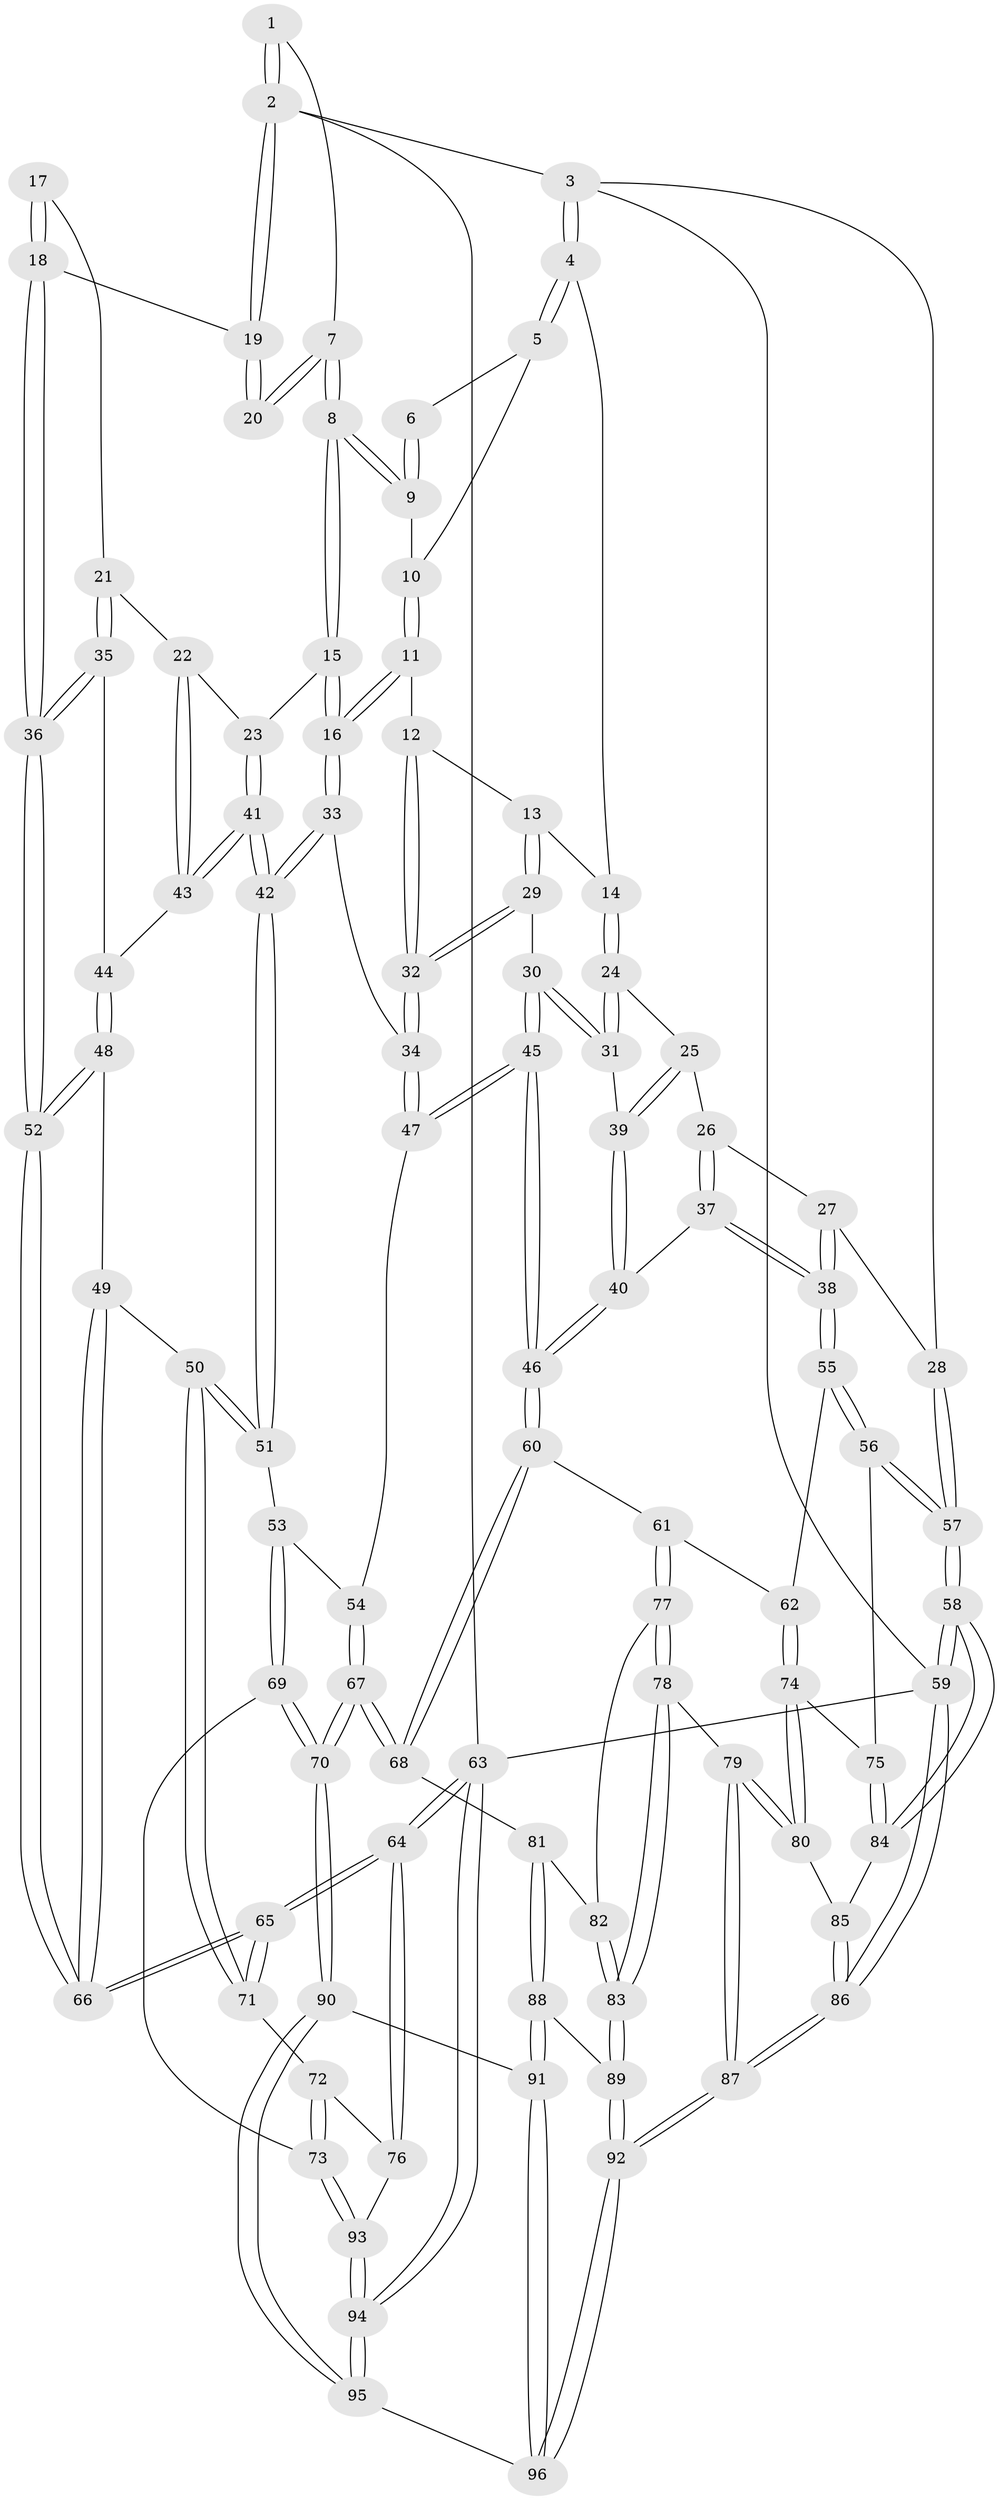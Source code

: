 // Generated by graph-tools (version 1.1) at 2025/38/03/09/25 02:38:41]
// undirected, 96 vertices, 237 edges
graph export_dot {
graph [start="1"]
  node [color=gray90,style=filled];
  1 [pos="+0.8177624471667468+0"];
  2 [pos="+1+0"];
  3 [pos="+0+0"];
  4 [pos="+0.32010723959819054+0"];
  5 [pos="+0.5535552438294074+0"];
  6 [pos="+0.5929708767856287+0"];
  7 [pos="+0.8022123032487846+0.09588981398488616"];
  8 [pos="+0.7690637931573866+0.1305039800398986"];
  9 [pos="+0.6812905381241582+0.07002855574217977"];
  10 [pos="+0.6232187836909537+0.07518738911247008"];
  11 [pos="+0.5609208765907646+0.1553363559053304"];
  12 [pos="+0.5539571002668927+0.15527316895314128"];
  13 [pos="+0.37511412974834246+0.014238750234726656"];
  14 [pos="+0.35087087857524507+0"];
  15 [pos="+0.7531531019796911+0.16859090793197756"];
  16 [pos="+0.6726434176919792+0.19767234358544225"];
  17 [pos="+0.8709364805360539+0.11503149536062404"];
  18 [pos="+1+0.19425441129506865"];
  19 [pos="+1+0"];
  20 [pos="+0.8651678498125788+0.10989745378280728"];
  21 [pos="+0.9308420462858487+0.20594618960159725"];
  22 [pos="+0.8270235056847759+0.23743910947068314"];
  23 [pos="+0.7603583214612335+0.1812406860793468"];
  24 [pos="+0.2583477703018452+0.17439354194203033"];
  25 [pos="+0.22168664875963626+0.20933825615298574"];
  26 [pos="+0.18780472020772165+0.21797134559824088"];
  27 [pos="+0.12477378550255445+0.19378870218141414"];
  28 [pos="+0+0"];
  29 [pos="+0.4040851489433008+0.2512700577858563"];
  30 [pos="+0.3368356322390515+0.2957726502579734"];
  31 [pos="+0.3293686830881882+0.29006549555532635"];
  32 [pos="+0.5028279001012744+0.3174554713213499"];
  33 [pos="+0.636523157980119+0.3280079512659176"];
  34 [pos="+0.5062073454673306+0.32671110536251147"];
  35 [pos="+0.9664322458097109+0.22655825072778316"];
  36 [pos="+1+0.20012573144232101"];
  37 [pos="+0.12133386957247877+0.36372941649905227"];
  38 [pos="+0.07148936219934948+0.3732562565768441"];
  39 [pos="+0.24052932744832728+0.28651639037520166"];
  40 [pos="+0.21006523018538376+0.3791094554502547"];
  41 [pos="+0.7514841402984273+0.35568203400971987"];
  42 [pos="+0.733237750610723+0.43502512620304784"];
  43 [pos="+0.8403093859776624+0.26426852838089737"];
  44 [pos="+0.8862583715835191+0.3171572883382653"];
  45 [pos="+0.31784740141215406+0.4443389061159571"];
  46 [pos="+0.31254999573623105+0.4477611188991812"];
  47 [pos="+0.46705474653933027+0.42475454733997264"];
  48 [pos="+0.8891096170048445+0.3883434245311826"];
  49 [pos="+0.8723452958168157+0.4179240240116207"];
  50 [pos="+0.80576049487595+0.4610181411701038"];
  51 [pos="+0.7384270224427715+0.44783550605179356"];
  52 [pos="+1+0.2665723295225658"];
  53 [pos="+0.7280295750147647+0.4565086097103959"];
  54 [pos="+0.5066167381517476+0.4720844976937568"];
  55 [pos="+0+0.4362836537613208"];
  56 [pos="+0+0.43298918927702185"];
  57 [pos="+0+0.4323157096595811"];
  58 [pos="+0+0.6488382370897485"];
  59 [pos="+0+1"];
  60 [pos="+0.2899418255139745+0.5234519845850903"];
  61 [pos="+0.20608344918631863+0.5916170106175715"];
  62 [pos="+0.15669493788846944+0.5882243354781976"];
  63 [pos="+1+1"];
  64 [pos="+1+1"];
  65 [pos="+1+0.6931359478393281"];
  66 [pos="+1+0.5830822093267753"];
  67 [pos="+0.5185242135802596+0.6757755366656795"];
  68 [pos="+0.4571233151309111+0.6712388382457333"];
  69 [pos="+0.6160550381348726+0.6992528604606443"];
  70 [pos="+0.564392665492205+0.7091751438423779"];
  71 [pos="+0.8660282314182065+0.5902824525682746"];
  72 [pos="+0.8441649427458244+0.6232690753953123"];
  73 [pos="+0.6524562465201907+0.7125888167860188"];
  74 [pos="+0.10160570073731952+0.6909915108647477"];
  75 [pos="+0.05463839340852704+0.6711112940201108"];
  76 [pos="+0.8543691525577731+0.76264302506499"];
  77 [pos="+0.2102572365569172+0.6036809022233659"];
  78 [pos="+0.2252564095495723+0.748705646690424"];
  79 [pos="+0.16192754971901738+0.7743556782363289"];
  80 [pos="+0.08918169424625685+0.7299652043383117"];
  81 [pos="+0.42868506238525855+0.6874602216364863"];
  82 [pos="+0.3243873058087429+0.689700479184219"];
  83 [pos="+0.25927312062875707+0.7730684425879367"];
  84 [pos="+0+0.7001800032292743"];
  85 [pos="+0.08720545401263775+0.730906328706626"];
  86 [pos="+0+1"];
  87 [pos="+0+1"];
  88 [pos="+0.3134601976584861+0.818906043338205"];
  89 [pos="+0.30007451893901815+0.8249231962436893"];
  90 [pos="+0.5430397621606947+0.7906429392156967"];
  91 [pos="+0.476188471438318+0.8482823360744003"];
  92 [pos="+0.21650213883429106+1"];
  93 [pos="+0.7226235586461255+0.7745255663440948"];
  94 [pos="+0.8083233490879269+1"];
  95 [pos="+0.6990415214387375+1"];
  96 [pos="+0.3528978836340823+1"];
  1 -- 2;
  1 -- 2;
  1 -- 7;
  2 -- 3;
  2 -- 19;
  2 -- 19;
  2 -- 63;
  3 -- 4;
  3 -- 4;
  3 -- 28;
  3 -- 59;
  4 -- 5;
  4 -- 5;
  4 -- 14;
  5 -- 6;
  5 -- 10;
  6 -- 9;
  6 -- 9;
  7 -- 8;
  7 -- 8;
  7 -- 20;
  7 -- 20;
  8 -- 9;
  8 -- 9;
  8 -- 15;
  8 -- 15;
  9 -- 10;
  10 -- 11;
  10 -- 11;
  11 -- 12;
  11 -- 16;
  11 -- 16;
  12 -- 13;
  12 -- 32;
  12 -- 32;
  13 -- 14;
  13 -- 29;
  13 -- 29;
  14 -- 24;
  14 -- 24;
  15 -- 16;
  15 -- 16;
  15 -- 23;
  16 -- 33;
  16 -- 33;
  17 -- 18;
  17 -- 18;
  17 -- 21;
  18 -- 19;
  18 -- 36;
  18 -- 36;
  19 -- 20;
  19 -- 20;
  21 -- 22;
  21 -- 35;
  21 -- 35;
  22 -- 23;
  22 -- 43;
  22 -- 43;
  23 -- 41;
  23 -- 41;
  24 -- 25;
  24 -- 31;
  24 -- 31;
  25 -- 26;
  25 -- 39;
  25 -- 39;
  26 -- 27;
  26 -- 37;
  26 -- 37;
  27 -- 28;
  27 -- 38;
  27 -- 38;
  28 -- 57;
  28 -- 57;
  29 -- 30;
  29 -- 32;
  29 -- 32;
  30 -- 31;
  30 -- 31;
  30 -- 45;
  30 -- 45;
  31 -- 39;
  32 -- 34;
  32 -- 34;
  33 -- 34;
  33 -- 42;
  33 -- 42;
  34 -- 47;
  34 -- 47;
  35 -- 36;
  35 -- 36;
  35 -- 44;
  36 -- 52;
  36 -- 52;
  37 -- 38;
  37 -- 38;
  37 -- 40;
  38 -- 55;
  38 -- 55;
  39 -- 40;
  39 -- 40;
  40 -- 46;
  40 -- 46;
  41 -- 42;
  41 -- 42;
  41 -- 43;
  41 -- 43;
  42 -- 51;
  42 -- 51;
  43 -- 44;
  44 -- 48;
  44 -- 48;
  45 -- 46;
  45 -- 46;
  45 -- 47;
  45 -- 47;
  46 -- 60;
  46 -- 60;
  47 -- 54;
  48 -- 49;
  48 -- 52;
  48 -- 52;
  49 -- 50;
  49 -- 66;
  49 -- 66;
  50 -- 51;
  50 -- 51;
  50 -- 71;
  50 -- 71;
  51 -- 53;
  52 -- 66;
  52 -- 66;
  53 -- 54;
  53 -- 69;
  53 -- 69;
  54 -- 67;
  54 -- 67;
  55 -- 56;
  55 -- 56;
  55 -- 62;
  56 -- 57;
  56 -- 57;
  56 -- 75;
  57 -- 58;
  57 -- 58;
  58 -- 59;
  58 -- 59;
  58 -- 84;
  58 -- 84;
  59 -- 86;
  59 -- 86;
  59 -- 63;
  60 -- 61;
  60 -- 68;
  60 -- 68;
  61 -- 62;
  61 -- 77;
  61 -- 77;
  62 -- 74;
  62 -- 74;
  63 -- 64;
  63 -- 64;
  63 -- 94;
  63 -- 94;
  64 -- 65;
  64 -- 65;
  64 -- 76;
  64 -- 76;
  65 -- 66;
  65 -- 66;
  65 -- 71;
  65 -- 71;
  67 -- 68;
  67 -- 68;
  67 -- 70;
  67 -- 70;
  68 -- 81;
  69 -- 70;
  69 -- 70;
  69 -- 73;
  70 -- 90;
  70 -- 90;
  71 -- 72;
  72 -- 73;
  72 -- 73;
  72 -- 76;
  73 -- 93;
  73 -- 93;
  74 -- 75;
  74 -- 80;
  74 -- 80;
  75 -- 84;
  75 -- 84;
  76 -- 93;
  77 -- 78;
  77 -- 78;
  77 -- 82;
  78 -- 79;
  78 -- 83;
  78 -- 83;
  79 -- 80;
  79 -- 80;
  79 -- 87;
  79 -- 87;
  80 -- 85;
  81 -- 82;
  81 -- 88;
  81 -- 88;
  82 -- 83;
  82 -- 83;
  83 -- 89;
  83 -- 89;
  84 -- 85;
  85 -- 86;
  85 -- 86;
  86 -- 87;
  86 -- 87;
  87 -- 92;
  87 -- 92;
  88 -- 89;
  88 -- 91;
  88 -- 91;
  89 -- 92;
  89 -- 92;
  90 -- 91;
  90 -- 95;
  90 -- 95;
  91 -- 96;
  91 -- 96;
  92 -- 96;
  92 -- 96;
  93 -- 94;
  93 -- 94;
  94 -- 95;
  94 -- 95;
  95 -- 96;
}
